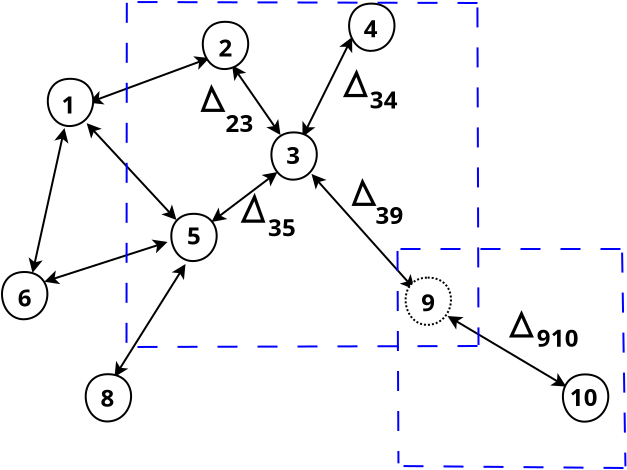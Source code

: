 <?xml version="1.0" encoding="UTF-8"?>
<dia:diagram xmlns:dia="http://www.lysator.liu.se/~alla/dia/">
  <dia:layer name="Background" visible="true">
    <dia:object type="Standard - Line" version="0" id="O0">
      <dia:attribute name="obj_pos">
        <dia:point val="5.55,11.25"/>
      </dia:attribute>
      <dia:attribute name="obj_bb">
        <dia:rectangle val="3.452,11.093;6.049,18.653"/>
      </dia:attribute>
      <dia:attribute name="conn_endpoints">
        <dia:point val="5.55,11.25"/>
        <dia:point val="3.951,18.496"/>
      </dia:attribute>
      <dia:attribute name="numcp">
        <dia:int val="1"/>
      </dia:attribute>
      <dia:attribute name="start_arrow">
        <dia:enum val="22"/>
      </dia:attribute>
      <dia:attribute name="start_arrow_length">
        <dia:real val="0.5"/>
      </dia:attribute>
      <dia:attribute name="start_arrow_width">
        <dia:real val="0.5"/>
      </dia:attribute>
      <dia:attribute name="end_arrow">
        <dia:enum val="22"/>
      </dia:attribute>
      <dia:attribute name="end_arrow_length">
        <dia:real val="0.5"/>
      </dia:attribute>
      <dia:attribute name="end_arrow_width">
        <dia:real val="0.5"/>
      </dia:attribute>
    </dia:object>
    <dia:object type="Standard - Line" version="0" id="O1">
      <dia:attribute name="obj_pos">
        <dia:point val="10.7,16.95"/>
      </dia:attribute>
      <dia:attribute name="obj_bb">
        <dia:rectangle val="4.337,16.459;10.901,19.427"/>
      </dia:attribute>
      <dia:attribute name="conn_endpoints">
        <dia:point val="10.7,16.95"/>
        <dia:point val="4.538,18.936"/>
      </dia:attribute>
      <dia:attribute name="numcp">
        <dia:int val="1"/>
      </dia:attribute>
      <dia:attribute name="start_arrow">
        <dia:enum val="22"/>
      </dia:attribute>
      <dia:attribute name="start_arrow_length">
        <dia:real val="0.5"/>
      </dia:attribute>
      <dia:attribute name="start_arrow_width">
        <dia:real val="0.5"/>
      </dia:attribute>
      <dia:attribute name="end_arrow">
        <dia:enum val="22"/>
      </dia:attribute>
      <dia:attribute name="end_arrow_length">
        <dia:real val="0.5"/>
      </dia:attribute>
      <dia:attribute name="end_arrow_width">
        <dia:real val="0.5"/>
      </dia:attribute>
    </dia:object>
    <dia:object type="Standard - Line" version="0" id="O2">
      <dia:attribute name="obj_pos">
        <dia:point val="16.2,13.45"/>
      </dia:attribute>
      <dia:attribute name="obj_bb">
        <dia:rectangle val="12.558,13.021;16.542,16.379"/>
      </dia:attribute>
      <dia:attribute name="conn_endpoints">
        <dia:point val="16.2,13.45"/>
        <dia:point val="12.9,15.95"/>
      </dia:attribute>
      <dia:attribute name="numcp">
        <dia:int val="1"/>
      </dia:attribute>
      <dia:attribute name="start_arrow">
        <dia:enum val="22"/>
      </dia:attribute>
      <dia:attribute name="start_arrow_length">
        <dia:real val="0.5"/>
      </dia:attribute>
      <dia:attribute name="start_arrow_width">
        <dia:real val="0.5"/>
      </dia:attribute>
      <dia:attribute name="end_arrow">
        <dia:enum val="22"/>
      </dia:attribute>
      <dia:attribute name="end_arrow_length">
        <dia:real val="0.5"/>
      </dia:attribute>
      <dia:attribute name="end_arrow_width">
        <dia:real val="0.5"/>
      </dia:attribute>
    </dia:object>
    <dia:object type="Standard - Line" version="0" id="O3">
      <dia:attribute name="obj_pos">
        <dia:point val="13.928,8.105"/>
      </dia:attribute>
      <dia:attribute name="obj_bb">
        <dia:rectangle val="13.489,7.779;16.789,11.926"/>
      </dia:attribute>
      <dia:attribute name="conn_endpoints">
        <dia:point val="13.928,8.105"/>
        <dia:point val="16.35,11.6"/>
      </dia:attribute>
      <dia:attribute name="numcp">
        <dia:int val="1"/>
      </dia:attribute>
      <dia:attribute name="start_arrow">
        <dia:enum val="22"/>
      </dia:attribute>
      <dia:attribute name="start_arrow_length">
        <dia:real val="0.5"/>
      </dia:attribute>
      <dia:attribute name="start_arrow_width">
        <dia:real val="0.5"/>
      </dia:attribute>
      <dia:attribute name="end_arrow">
        <dia:enum val="22"/>
      </dia:attribute>
      <dia:attribute name="end_arrow_length">
        <dia:real val="0.5"/>
      </dia:attribute>
      <dia:attribute name="end_arrow_width">
        <dia:real val="0.5"/>
      </dia:attribute>
    </dia:object>
    <dia:object type="Standard - Line" version="0" id="O4">
      <dia:attribute name="obj_pos">
        <dia:point val="30.639,24.181"/>
      </dia:attribute>
      <dia:attribute name="obj_bb">
        <dia:rectangle val="24.401,20.195;30.938,24.637"/>
      </dia:attribute>
      <dia:attribute name="conn_endpoints">
        <dia:point val="30.639,24.181"/>
        <dia:point val="24.7,20.65"/>
      </dia:attribute>
      <dia:attribute name="numcp">
        <dia:int val="1"/>
      </dia:attribute>
      <dia:attribute name="start_arrow">
        <dia:enum val="22"/>
      </dia:attribute>
      <dia:attribute name="start_arrow_length">
        <dia:real val="0.5"/>
      </dia:attribute>
      <dia:attribute name="start_arrow_width">
        <dia:real val="0.5"/>
      </dia:attribute>
      <dia:attribute name="end_arrow">
        <dia:enum val="22"/>
      </dia:attribute>
      <dia:attribute name="end_arrow_length">
        <dia:real val="0.5"/>
      </dia:attribute>
      <dia:attribute name="end_arrow_width">
        <dia:real val="0.5"/>
      </dia:attribute>
    </dia:object>
    <dia:object type="Standard - Line" version="0" id="O5">
      <dia:attribute name="obj_pos">
        <dia:point val="6.658,11.008"/>
      </dia:attribute>
      <dia:attribute name="obj_bb">
        <dia:rectangle val="6.258,10.632;11.55,16.227"/>
      </dia:attribute>
      <dia:attribute name="conn_endpoints">
        <dia:point val="6.658,11.008"/>
        <dia:point val="11.15,15.85"/>
      </dia:attribute>
      <dia:attribute name="numcp">
        <dia:int val="1"/>
      </dia:attribute>
      <dia:attribute name="start_arrow">
        <dia:enum val="22"/>
      </dia:attribute>
      <dia:attribute name="start_arrow_length">
        <dia:real val="0.5"/>
      </dia:attribute>
      <dia:attribute name="start_arrow_width">
        <dia:real val="0.5"/>
      </dia:attribute>
      <dia:attribute name="end_arrow">
        <dia:enum val="22"/>
      </dia:attribute>
      <dia:attribute name="end_arrow_length">
        <dia:real val="0.5"/>
      </dia:attribute>
      <dia:attribute name="end_arrow_width">
        <dia:real val="0.5"/>
      </dia:attribute>
    </dia:object>
    <dia:object type="Standard - Line" version="0" id="O6">
      <dia:attribute name="obj_pos">
        <dia:point val="12.789,7.753"/>
      </dia:attribute>
      <dia:attribute name="obj_bb">
        <dia:rectangle val="6.531,7.267;13.009,10.47"/>
      </dia:attribute>
      <dia:attribute name="conn_endpoints">
        <dia:point val="12.789,7.753"/>
        <dia:point val="6.751,9.984"/>
      </dia:attribute>
      <dia:attribute name="numcp">
        <dia:int val="1"/>
      </dia:attribute>
      <dia:attribute name="start_arrow">
        <dia:enum val="22"/>
      </dia:attribute>
      <dia:attribute name="start_arrow_length">
        <dia:real val="0.5"/>
      </dia:attribute>
      <dia:attribute name="start_arrow_width">
        <dia:real val="0.5"/>
      </dia:attribute>
      <dia:attribute name="end_arrow">
        <dia:enum val="22"/>
      </dia:attribute>
      <dia:attribute name="end_arrow_length">
        <dia:real val="0.5"/>
      </dia:attribute>
      <dia:attribute name="end_arrow_width">
        <dia:real val="0.5"/>
      </dia:attribute>
    </dia:object>
    <dia:object type="Standard - Line" version="0" id="O7">
      <dia:attribute name="obj_pos">
        <dia:point val="23.064,19.326"/>
      </dia:attribute>
      <dia:attribute name="obj_bb">
        <dia:rectangle val="17.494,13.18;23.47,19.697"/>
      </dia:attribute>
      <dia:attribute name="conn_endpoints">
        <dia:point val="23.064,19.326"/>
        <dia:point val="17.9,13.55"/>
      </dia:attribute>
      <dia:attribute name="numcp">
        <dia:int val="1"/>
      </dia:attribute>
      <dia:attribute name="start_arrow">
        <dia:enum val="22"/>
      </dia:attribute>
      <dia:attribute name="start_arrow_length">
        <dia:real val="0.5"/>
      </dia:attribute>
      <dia:attribute name="start_arrow_width">
        <dia:real val="0.5"/>
      </dia:attribute>
      <dia:attribute name="end_arrow">
        <dia:enum val="22"/>
      </dia:attribute>
      <dia:attribute name="end_arrow_length">
        <dia:real val="0.5"/>
      </dia:attribute>
      <dia:attribute name="end_arrow_width">
        <dia:real val="0.5"/>
      </dia:attribute>
    </dia:object>
    <dia:object type="Standard - Line" version="0" id="O8">
      <dia:attribute name="obj_pos">
        <dia:point val="19.932,6.704"/>
      </dia:attribute>
      <dia:attribute name="obj_bb">
        <dia:rectangle val="16.98,6.437;20.402,11.967"/>
      </dia:attribute>
      <dia:attribute name="conn_endpoints">
        <dia:point val="19.932,6.704"/>
        <dia:point val="17.45,11.7"/>
      </dia:attribute>
      <dia:attribute name="numcp">
        <dia:int val="1"/>
      </dia:attribute>
      <dia:attribute name="start_arrow">
        <dia:enum val="22"/>
      </dia:attribute>
      <dia:attribute name="start_arrow_length">
        <dia:real val="0.5"/>
      </dia:attribute>
      <dia:attribute name="start_arrow_width">
        <dia:real val="0.5"/>
      </dia:attribute>
      <dia:attribute name="end_arrow">
        <dia:enum val="22"/>
      </dia:attribute>
      <dia:attribute name="end_arrow_length">
        <dia:real val="0.5"/>
      </dia:attribute>
      <dia:attribute name="end_arrow_width">
        <dia:real val="0.5"/>
      </dia:attribute>
    </dia:object>
    <dia:object type="Standard - Line" version="0" id="O9">
      <dia:attribute name="obj_pos">
        <dia:point val="8.052,23.699"/>
      </dia:attribute>
      <dia:attribute name="obj_bb">
        <dia:rectangle val="7.602,17.742;12.05,24.007"/>
      </dia:attribute>
      <dia:attribute name="conn_endpoints">
        <dia:point val="8.052,23.699"/>
        <dia:point val="11.6,18.05"/>
      </dia:attribute>
      <dia:attribute name="numcp">
        <dia:int val="1"/>
      </dia:attribute>
      <dia:attribute name="start_arrow">
        <dia:enum val="22"/>
      </dia:attribute>
      <dia:attribute name="start_arrow_length">
        <dia:real val="0.5"/>
      </dia:attribute>
      <dia:attribute name="start_arrow_width">
        <dia:real val="0.5"/>
      </dia:attribute>
      <dia:attribute name="end_arrow">
        <dia:enum val="22"/>
      </dia:attribute>
      <dia:attribute name="end_arrow_length">
        <dia:real val="0.5"/>
      </dia:attribute>
      <dia:attribute name="end_arrow_width">
        <dia:real val="0.5"/>
      </dia:attribute>
    </dia:object>
    <dia:object type="Standard - Text" version="1" id="O10">
      <dia:attribute name="obj_pos">
        <dia:point val="10.9,5.15"/>
      </dia:attribute>
      <dia:attribute name="obj_bb">
        <dia:rectangle val="10.9,4.75;10.9,5.95"/>
      </dia:attribute>
      <dia:attribute name="text">
        <dia:composite type="text">
          <dia:attribute name="string">
            <dia:string>##</dia:string>
          </dia:attribute>
          <dia:attribute name="font">
            <dia:font family="sans" style="0" name="Helvetica"/>
          </dia:attribute>
          <dia:attribute name="height">
            <dia:real val="0.8"/>
          </dia:attribute>
          <dia:attribute name="pos">
            <dia:point val="10.9,5.15"/>
          </dia:attribute>
          <dia:attribute name="color">
            <dia:color val="#000000"/>
          </dia:attribute>
          <dia:attribute name="alignment">
            <dia:enum val="0"/>
          </dia:attribute>
        </dia:composite>
      </dia:attribute>
      <dia:attribute name="valign">
        <dia:enum val="3"/>
      </dia:attribute>
    </dia:object>
    <dia:object type="Standard - Text" version="1" id="O11">
      <dia:attribute name="obj_pos">
        <dia:point val="9.9,13"/>
      </dia:attribute>
      <dia:attribute name="obj_bb">
        <dia:rectangle val="9.9,12.6;9.9,13.8"/>
      </dia:attribute>
      <dia:attribute name="text">
        <dia:composite type="text">
          <dia:attribute name="string">
            <dia:string>##</dia:string>
          </dia:attribute>
          <dia:attribute name="font">
            <dia:font family="sans" style="0" name="Helvetica"/>
          </dia:attribute>
          <dia:attribute name="height">
            <dia:real val="0.8"/>
          </dia:attribute>
          <dia:attribute name="pos">
            <dia:point val="9.9,13"/>
          </dia:attribute>
          <dia:attribute name="color">
            <dia:color val="#000000"/>
          </dia:attribute>
          <dia:attribute name="alignment">
            <dia:enum val="0"/>
          </dia:attribute>
        </dia:composite>
      </dia:attribute>
      <dia:attribute name="valign">
        <dia:enum val="3"/>
      </dia:attribute>
    </dia:object>
    <dia:object type="Standard - Line" version="0" id="O12">
      <dia:attribute name="obj_pos">
        <dia:point val="22.2,17.4"/>
      </dia:attribute>
      <dia:attribute name="obj_bb">
        <dia:rectangle val="22.15,17.35;22.297,28.068"/>
      </dia:attribute>
      <dia:attribute name="conn_endpoints">
        <dia:point val="22.2,17.4"/>
        <dia:point val="22.247,28.017"/>
      </dia:attribute>
      <dia:attribute name="numcp">
        <dia:int val="1"/>
      </dia:attribute>
      <dia:attribute name="line_color">
        <dia:color val="#0000ff"/>
      </dia:attribute>
      <dia:attribute name="line_style">
        <dia:enum val="1"/>
      </dia:attribute>
    </dia:object>
    <dia:object type="Standard - Line" version="0" id="O13">
      <dia:attribute name="obj_pos">
        <dia:point val="33.35,17.3"/>
      </dia:attribute>
      <dia:attribute name="obj_bb">
        <dia:rectangle val="22.2,17.25;33.4,17.35"/>
      </dia:attribute>
      <dia:attribute name="conn_endpoints">
        <dia:point val="33.35,17.3"/>
        <dia:point val="22.25,17.3"/>
      </dia:attribute>
      <dia:attribute name="numcp">
        <dia:int val="1"/>
      </dia:attribute>
      <dia:attribute name="line_color">
        <dia:color val="#0000ff"/>
      </dia:attribute>
      <dia:attribute name="line_style">
        <dia:enum val="1"/>
      </dia:attribute>
    </dia:object>
    <dia:object type="Standard - Line" version="0" id="O14">
      <dia:attribute name="obj_pos">
        <dia:point val="33.431,17.481"/>
      </dia:attribute>
      <dia:attribute name="obj_bb">
        <dia:rectangle val="33.38,17.43;33.648,28.218"/>
      </dia:attribute>
      <dia:attribute name="conn_endpoints">
        <dia:point val="33.431,17.481"/>
        <dia:point val="33.597,28.167"/>
      </dia:attribute>
      <dia:attribute name="numcp">
        <dia:int val="1"/>
      </dia:attribute>
      <dia:attribute name="line_color">
        <dia:color val="#0000ff"/>
      </dia:attribute>
      <dia:attribute name="line_style">
        <dia:enum val="1"/>
      </dia:attribute>
    </dia:object>
    <dia:object type="Standard - Line" version="0" id="O15">
      <dia:attribute name="obj_pos">
        <dia:point val="33.5,28.25"/>
      </dia:attribute>
      <dia:attribute name="obj_bb">
        <dia:rectangle val="22.15,28.1;33.55,28.3"/>
      </dia:attribute>
      <dia:attribute name="conn_endpoints">
        <dia:point val="33.5,28.25"/>
        <dia:point val="22.2,28.15"/>
      </dia:attribute>
      <dia:attribute name="numcp">
        <dia:int val="1"/>
      </dia:attribute>
      <dia:attribute name="line_color">
        <dia:color val="#0000ff"/>
      </dia:attribute>
      <dia:attribute name="line_style">
        <dia:enum val="1"/>
      </dia:attribute>
    </dia:object>
    <dia:object type="Standard - Line" version="0" id="O16">
      <dia:attribute name="obj_pos">
        <dia:point val="26.2,5"/>
      </dia:attribute>
      <dia:attribute name="obj_bb">
        <dia:rectangle val="8.7,4.9;26.25,5.05"/>
      </dia:attribute>
      <dia:attribute name="conn_endpoints">
        <dia:point val="26.2,5"/>
        <dia:point val="8.75,4.95"/>
      </dia:attribute>
      <dia:attribute name="numcp">
        <dia:int val="1"/>
      </dia:attribute>
      <dia:attribute name="line_color">
        <dia:color val="#0000ff"/>
      </dia:attribute>
      <dia:attribute name="line_style">
        <dia:enum val="1"/>
      </dia:attribute>
    </dia:object>
    <dia:object type="Standard - Line" version="0" id="O17">
      <dia:attribute name="obj_pos">
        <dia:point val="26.196,5.221"/>
      </dia:attribute>
      <dia:attribute name="obj_bb">
        <dia:rectangle val="26.145,5.17;26.3,22.15"/>
      </dia:attribute>
      <dia:attribute name="conn_endpoints">
        <dia:point val="26.196,5.221"/>
        <dia:point val="26.25,22.1"/>
      </dia:attribute>
      <dia:attribute name="numcp">
        <dia:int val="1"/>
      </dia:attribute>
      <dia:attribute name="line_color">
        <dia:color val="#0000ff"/>
      </dia:attribute>
      <dia:attribute name="line_style">
        <dia:enum val="1"/>
      </dia:attribute>
    </dia:object>
    <dia:object type="Standard - Line" version="0" id="O18">
      <dia:attribute name="obj_pos">
        <dia:point val="8.666,4.991"/>
      </dia:attribute>
      <dia:attribute name="obj_bb">
        <dia:rectangle val="8.6,4.941;8.716,22.3"/>
      </dia:attribute>
      <dia:attribute name="conn_endpoints">
        <dia:point val="8.666,4.991"/>
        <dia:point val="8.65,22.25"/>
      </dia:attribute>
      <dia:attribute name="numcp">
        <dia:int val="1"/>
      </dia:attribute>
      <dia:attribute name="line_color">
        <dia:color val="#0000ff"/>
      </dia:attribute>
      <dia:attribute name="line_style">
        <dia:enum val="1"/>
      </dia:attribute>
    </dia:object>
    <dia:object type="Standard - Line" version="0" id="O19">
      <dia:attribute name="obj_pos">
        <dia:point val="26.2,22.15"/>
      </dia:attribute>
      <dia:attribute name="obj_bb">
        <dia:rectangle val="8.8,22.1;26.25,22.25"/>
      </dia:attribute>
      <dia:attribute name="conn_endpoints">
        <dia:point val="26.2,22.15"/>
        <dia:point val="8.85,22.2"/>
      </dia:attribute>
      <dia:attribute name="numcp">
        <dia:int val="1"/>
      </dia:attribute>
      <dia:attribute name="line_color">
        <dia:color val="#0000ff"/>
      </dia:attribute>
      <dia:attribute name="line_style">
        <dia:enum val="1"/>
      </dia:attribute>
    </dia:object>
    <dia:object type="Standard - Polygon" version="0" id="O20">
      <dia:attribute name="obj_pos">
        <dia:point val="12.466,10.366"/>
      </dia:attribute>
      <dia:attribute name="obj_bb">
        <dia:rectangle val="12.349,9.054;13.597,10.446"/>
      </dia:attribute>
      <dia:attribute name="poly_points">
        <dia:point val="12.466,10.366"/>
        <dia:point val="13.466,10.366"/>
        <dia:point val="12.9,9.25"/>
      </dia:attribute>
      <dia:attribute name="line_width">
        <dia:real val="0.16"/>
      </dia:attribute>
      <dia:attribute name="show_background">
        <dia:boolean val="true"/>
      </dia:attribute>
    </dia:object>
    <dia:object type="Standard - Text" version="1" id="O21">
      <dia:attribute name="obj_pos">
        <dia:point val="13.6,11.45"/>
      </dia:attribute>
      <dia:attribute name="obj_bb">
        <dia:rectangle val="13.6,10.182;15.155,11.98"/>
      </dia:attribute>
      <dia:attribute name="text">
        <dia:composite type="text">
          <dia:attribute name="string">
            <dia:string>#23#</dia:string>
          </dia:attribute>
          <dia:attribute name="font">
            <dia:font family="sans" style="80" name="Helvetica-Bold"/>
          </dia:attribute>
          <dia:attribute name="height">
            <dia:real val="1.5"/>
          </dia:attribute>
          <dia:attribute name="pos">
            <dia:point val="13.6,11.45"/>
          </dia:attribute>
          <dia:attribute name="color">
            <dia:color val="#000000"/>
          </dia:attribute>
          <dia:attribute name="alignment">
            <dia:enum val="0"/>
          </dia:attribute>
        </dia:composite>
      </dia:attribute>
      <dia:attribute name="valign">
        <dia:enum val="3"/>
      </dia:attribute>
    </dia:object>
    <dia:object type="Standard - Text" version="1" id="O22">
      <dia:attribute name="obj_pos">
        <dia:point val="20.815,10.268"/>
      </dia:attribute>
      <dia:attribute name="obj_bb">
        <dia:rectangle val="20.815,9;22.37,10.797"/>
      </dia:attribute>
      <dia:attribute name="text">
        <dia:composite type="text">
          <dia:attribute name="string">
            <dia:string>#34#</dia:string>
          </dia:attribute>
          <dia:attribute name="font">
            <dia:font family="sans" style="80" name="Helvetica-Bold"/>
          </dia:attribute>
          <dia:attribute name="height">
            <dia:real val="1.5"/>
          </dia:attribute>
          <dia:attribute name="pos">
            <dia:point val="20.815,10.268"/>
          </dia:attribute>
          <dia:attribute name="color">
            <dia:color val="#000000"/>
          </dia:attribute>
          <dia:attribute name="alignment">
            <dia:enum val="0"/>
          </dia:attribute>
        </dia:composite>
      </dia:attribute>
      <dia:attribute name="valign">
        <dia:enum val="3"/>
      </dia:attribute>
    </dia:object>
    <dia:object type="Standard - Text" version="1" id="O23">
      <dia:attribute name="obj_pos">
        <dia:point val="15.73,16.657"/>
      </dia:attribute>
      <dia:attribute name="obj_bb">
        <dia:rectangle val="15.73,15.39;17.285,17.188"/>
      </dia:attribute>
      <dia:attribute name="text">
        <dia:composite type="text">
          <dia:attribute name="string">
            <dia:string>#35#</dia:string>
          </dia:attribute>
          <dia:attribute name="font">
            <dia:font family="sans" style="80" name="Helvetica-Bold"/>
          </dia:attribute>
          <dia:attribute name="height">
            <dia:real val="1.5"/>
          </dia:attribute>
          <dia:attribute name="pos">
            <dia:point val="15.73,16.657"/>
          </dia:attribute>
          <dia:attribute name="color">
            <dia:color val="#000000"/>
          </dia:attribute>
          <dia:attribute name="alignment">
            <dia:enum val="0"/>
          </dia:attribute>
        </dia:composite>
      </dia:attribute>
      <dia:attribute name="valign">
        <dia:enum val="3"/>
      </dia:attribute>
    </dia:object>
    <dia:object type="Standard - Text" version="1" id="O24">
      <dia:attribute name="obj_pos">
        <dia:point val="21.095,16.047"/>
      </dia:attribute>
      <dia:attribute name="obj_bb">
        <dia:rectangle val="21.095,14.78;22.65,16.578"/>
      </dia:attribute>
      <dia:attribute name="text">
        <dia:composite type="text">
          <dia:attribute name="string">
            <dia:string>#39#</dia:string>
          </dia:attribute>
          <dia:attribute name="font">
            <dia:font family="sans" style="80" name="Helvetica-Bold"/>
          </dia:attribute>
          <dia:attribute name="height">
            <dia:real val="1.5"/>
          </dia:attribute>
          <dia:attribute name="pos">
            <dia:point val="21.095,16.047"/>
          </dia:attribute>
          <dia:attribute name="color">
            <dia:color val="#000000"/>
          </dia:attribute>
          <dia:attribute name="alignment">
            <dia:enum val="0"/>
          </dia:attribute>
        </dia:composite>
      </dia:attribute>
      <dia:attribute name="valign">
        <dia:enum val="3"/>
      </dia:attribute>
    </dia:object>
    <dia:object type="Standard - Text" version="1" id="O25">
      <dia:attribute name="obj_pos">
        <dia:point val="29.16,22.188"/>
      </dia:attribute>
      <dia:attribute name="obj_bb">
        <dia:rectangle val="29.16,20.92;31.492,22.718"/>
      </dia:attribute>
      <dia:attribute name="text">
        <dia:composite type="text">
          <dia:attribute name="string">
            <dia:string>#910#</dia:string>
          </dia:attribute>
          <dia:attribute name="font">
            <dia:font family="sans" style="80" name="Helvetica-Bold"/>
          </dia:attribute>
          <dia:attribute name="height">
            <dia:real val="1.5"/>
          </dia:attribute>
          <dia:attribute name="pos">
            <dia:point val="29.16,22.188"/>
          </dia:attribute>
          <dia:attribute name="color">
            <dia:color val="#000000"/>
          </dia:attribute>
          <dia:attribute name="alignment">
            <dia:enum val="0"/>
          </dia:attribute>
        </dia:composite>
      </dia:attribute>
      <dia:attribute name="valign">
        <dia:enum val="3"/>
      </dia:attribute>
    </dia:object>
    <dia:object type="Standard - Polygon" version="0" id="O26">
      <dia:attribute name="obj_pos">
        <dia:point val="19.603,9.628"/>
      </dia:attribute>
      <dia:attribute name="obj_bb">
        <dia:rectangle val="19.475,8.302;20.721,9.708"/>
      </dia:attribute>
      <dia:attribute name="poly_points">
        <dia:point val="19.603,9.628"/>
        <dia:point val="20.603,9.628"/>
        <dia:point val="20.15,8.5"/>
      </dia:attribute>
      <dia:attribute name="line_width">
        <dia:real val="0.16"/>
      </dia:attribute>
      <dia:attribute name="show_background">
        <dia:boolean val="true"/>
      </dia:attribute>
    </dia:object>
    <dia:object type="Standard - Polygon" version="0" id="O27">
      <dia:attribute name="obj_pos">
        <dia:point val="20.018,15.068"/>
      </dia:attribute>
      <dia:attribute name="obj_bb">
        <dia:rectangle val="19.901,13.754;21.148,15.148"/>
      </dia:attribute>
      <dia:attribute name="poly_points">
        <dia:point val="20.018,15.068"/>
        <dia:point val="21.018,15.068"/>
        <dia:point val="20.45,13.95"/>
      </dia:attribute>
      <dia:attribute name="line_width">
        <dia:real val="0.16"/>
      </dia:attribute>
      <dia:attribute name="show_background">
        <dia:boolean val="true"/>
      </dia:attribute>
    </dia:object>
    <dia:object type="Standard - Polygon" version="0" id="O28">
      <dia:attribute name="obj_pos">
        <dia:point val="14.483,15.908"/>
      </dia:attribute>
      <dia:attribute name="obj_bb">
        <dia:rectangle val="14.357,14.491;15.597,15.988"/>
      </dia:attribute>
      <dia:attribute name="poly_points">
        <dia:point val="14.483,15.908"/>
        <dia:point val="15.483,15.908"/>
        <dia:point val="15.05,14.7"/>
      </dia:attribute>
      <dia:attribute name="line_width">
        <dia:real val="0.16"/>
      </dia:attribute>
      <dia:attribute name="show_background">
        <dia:boolean val="true"/>
      </dia:attribute>
    </dia:object>
    <dia:object type="Standard - Polygon" version="0" id="O29">
      <dia:attribute name="obj_pos">
        <dia:point val="27.898,21.648"/>
      </dia:attribute>
      <dia:attribute name="obj_bb">
        <dia:rectangle val="27.773,20.357;29.022,21.728"/>
      </dia:attribute>
      <dia:attribute name="poly_points">
        <dia:point val="27.898,21.648"/>
        <dia:point val="28.898,21.648"/>
        <dia:point val="28.4,20.55"/>
      </dia:attribute>
      <dia:attribute name="line_width">
        <dia:real val="0.16"/>
      </dia:attribute>
      <dia:attribute name="show_background">
        <dia:boolean val="true"/>
      </dia:attribute>
    </dia:object>
    <dia:object type="Standard - Beziergon" version="0" id="O30">
      <dia:attribute name="obj_pos">
        <dia:point val="5.819,8.79"/>
      </dia:attribute>
      <dia:attribute name="obj_bb">
        <dia:rectangle val="4.665,8.74;7.035,11.204"/>
      </dia:attribute>
      <dia:attribute name="bez_points">
        <dia:point val="5.819,8.79"/>
        <dia:point val="7.454,8.78"/>
        <dia:point val="7.269,11.04"/>
        <dia:point val="5.884,11.15"/>
        <dia:point val="4.5,11.26"/>
        <dia:point val="4.184,8.8"/>
      </dia:attribute>
      <dia:attribute name="corner_types">
        <dia:enum val="39074512"/>
        <dia:enum val="0"/>
        <dia:enum val="0"/>
      </dia:attribute>
      <dia:attribute name="show_background">
        <dia:boolean val="true"/>
      </dia:attribute>
    </dia:object>
    <dia:object type="Standard - Text" version="1" id="O31">
      <dia:attribute name="obj_pos">
        <dia:point val="5.402,10.52"/>
      </dia:attribute>
      <dia:attribute name="obj_bb">
        <dia:rectangle val="5.402,9.252;6.179,11.05"/>
      </dia:attribute>
      <dia:attribute name="text">
        <dia:composite type="text">
          <dia:attribute name="string">
            <dia:string>#1#</dia:string>
          </dia:attribute>
          <dia:attribute name="font">
            <dia:font family="sans" style="80" name="Helvetica-Bold"/>
          </dia:attribute>
          <dia:attribute name="height">
            <dia:real val="1.5"/>
          </dia:attribute>
          <dia:attribute name="pos">
            <dia:point val="5.402,10.52"/>
          </dia:attribute>
          <dia:attribute name="color">
            <dia:color val="#000000"/>
          </dia:attribute>
          <dia:attribute name="alignment">
            <dia:enum val="0"/>
          </dia:attribute>
        </dia:composite>
      </dia:attribute>
      <dia:attribute name="valign">
        <dia:enum val="3"/>
      </dia:attribute>
    </dia:object>
    <dia:object type="Standard - Beziergon" version="0" id="O32">
      <dia:attribute name="obj_pos">
        <dia:point val="13.569,5.94"/>
      </dia:attribute>
      <dia:attribute name="obj_bb">
        <dia:rectangle val="12.415,5.89;14.785,8.354"/>
      </dia:attribute>
      <dia:attribute name="bez_points">
        <dia:point val="13.569,5.94"/>
        <dia:point val="15.204,5.93"/>
        <dia:point val="15.019,8.19"/>
        <dia:point val="13.634,8.3"/>
        <dia:point val="12.249,8.41"/>
        <dia:point val="11.934,5.95"/>
      </dia:attribute>
      <dia:attribute name="corner_types">
        <dia:enum val="39074512"/>
        <dia:enum val="0"/>
        <dia:enum val="0"/>
      </dia:attribute>
      <dia:attribute name="show_background">
        <dia:boolean val="true"/>
      </dia:attribute>
    </dia:object>
    <dia:object type="Standard - Text" version="1" id="O33">
      <dia:attribute name="obj_pos">
        <dia:point val="13.252,7.67"/>
      </dia:attribute>
      <dia:attribute name="obj_bb">
        <dia:rectangle val="13.252,6.403;14.029,8.2"/>
      </dia:attribute>
      <dia:attribute name="text">
        <dia:composite type="text">
          <dia:attribute name="string">
            <dia:string>#2#</dia:string>
          </dia:attribute>
          <dia:attribute name="font">
            <dia:font family="sans" style="80" name="Helvetica-Bold"/>
          </dia:attribute>
          <dia:attribute name="height">
            <dia:real val="1.5"/>
          </dia:attribute>
          <dia:attribute name="pos">
            <dia:point val="13.252,7.67"/>
          </dia:attribute>
          <dia:attribute name="color">
            <dia:color val="#000000"/>
          </dia:attribute>
          <dia:attribute name="alignment">
            <dia:enum val="0"/>
          </dia:attribute>
        </dia:composite>
      </dia:attribute>
      <dia:attribute name="valign">
        <dia:enum val="3"/>
      </dia:attribute>
    </dia:object>
    <dia:object type="Standard - Beziergon" version="0" id="O34">
      <dia:attribute name="obj_pos">
        <dia:point val="20.884,5.03"/>
      </dia:attribute>
      <dia:attribute name="obj_bb">
        <dia:rectangle val="19.73,4.98;22.1,7.444"/>
      </dia:attribute>
      <dia:attribute name="bez_points">
        <dia:point val="20.884,5.03"/>
        <dia:point val="22.519,5.02"/>
        <dia:point val="22.334,7.28"/>
        <dia:point val="20.949,7.39"/>
        <dia:point val="19.564,7.5"/>
        <dia:point val="19.249,5.04"/>
      </dia:attribute>
      <dia:attribute name="corner_types">
        <dia:enum val="39074512"/>
        <dia:enum val="0"/>
        <dia:enum val="0"/>
      </dia:attribute>
      <dia:attribute name="show_background">
        <dia:boolean val="true"/>
      </dia:attribute>
    </dia:object>
    <dia:object type="Standard - Text" version="1" id="O35">
      <dia:attribute name="obj_pos">
        <dia:point val="20.517,6.71"/>
      </dia:attribute>
      <dia:attribute name="obj_bb">
        <dia:rectangle val="20.517,5.443;21.294,7.24"/>
      </dia:attribute>
      <dia:attribute name="text">
        <dia:composite type="text">
          <dia:attribute name="string">
            <dia:string>#4#</dia:string>
          </dia:attribute>
          <dia:attribute name="font">
            <dia:font family="sans" style="80" name="Helvetica-Bold"/>
          </dia:attribute>
          <dia:attribute name="height">
            <dia:real val="1.5"/>
          </dia:attribute>
          <dia:attribute name="pos">
            <dia:point val="20.517,6.71"/>
          </dia:attribute>
          <dia:attribute name="color">
            <dia:color val="#000000"/>
          </dia:attribute>
          <dia:attribute name="alignment">
            <dia:enum val="0"/>
          </dia:attribute>
        </dia:composite>
      </dia:attribute>
      <dia:attribute name="valign">
        <dia:enum val="3"/>
      </dia:attribute>
    </dia:object>
    <dia:object type="Standard - Beziergon" version="0" id="O36">
      <dia:attribute name="obj_pos">
        <dia:point val="16.999,11.47"/>
      </dia:attribute>
      <dia:attribute name="obj_bb">
        <dia:rectangle val="15.845,11.42;18.215,13.884"/>
      </dia:attribute>
      <dia:attribute name="bez_points">
        <dia:point val="16.999,11.47"/>
        <dia:point val="18.634,11.46"/>
        <dia:point val="18.449,13.72"/>
        <dia:point val="17.064,13.83"/>
        <dia:point val="15.68,13.94"/>
        <dia:point val="15.364,11.48"/>
      </dia:attribute>
      <dia:attribute name="corner_types">
        <dia:enum val="39074512"/>
        <dia:enum val="0"/>
        <dia:enum val="0"/>
      </dia:attribute>
      <dia:attribute name="show_background">
        <dia:boolean val="true"/>
      </dia:attribute>
    </dia:object>
    <dia:object type="Standard - Text" version="1" id="O37">
      <dia:attribute name="obj_pos">
        <dia:point val="16.632,13.05"/>
      </dia:attribute>
      <dia:attribute name="obj_bb">
        <dia:rectangle val="16.632,11.783;17.409,13.58"/>
      </dia:attribute>
      <dia:attribute name="text">
        <dia:composite type="text">
          <dia:attribute name="string">
            <dia:string>#3#</dia:string>
          </dia:attribute>
          <dia:attribute name="font">
            <dia:font family="sans" style="80" name="Helvetica-Bold"/>
          </dia:attribute>
          <dia:attribute name="height">
            <dia:real val="1.5"/>
          </dia:attribute>
          <dia:attribute name="pos">
            <dia:point val="16.632,13.05"/>
          </dia:attribute>
          <dia:attribute name="color">
            <dia:color val="#000000"/>
          </dia:attribute>
          <dia:attribute name="alignment">
            <dia:enum val="0"/>
          </dia:attribute>
        </dia:composite>
      </dia:attribute>
      <dia:attribute name="valign">
        <dia:enum val="3"/>
      </dia:attribute>
    </dia:object>
    <dia:object type="Standard - Beziergon" version="0" id="O38">
      <dia:attribute name="obj_pos">
        <dia:point val="7.714,23.56"/>
      </dia:attribute>
      <dia:attribute name="obj_bb">
        <dia:rectangle val="6.56,23.51;8.93,26.917"/>
      </dia:attribute>
      <dia:attribute name="bez_points">
        <dia:point val="7.714,23.56"/>
        <dia:point val="9.349,23.55"/>
        <dia:point val="9.164,25.81"/>
        <dia:point val="7.779,25.92"/>
        <dia:point val="6.395,26.03"/>
        <dia:point val="6.079,23.57"/>
      </dia:attribute>
      <dia:attribute name="corner_types">
        <dia:enum val="39074512"/>
        <dia:enum val="0"/>
        <dia:enum val="0"/>
      </dia:attribute>
      <dia:attribute name="show_background">
        <dia:boolean val="true"/>
      </dia:attribute>
    </dia:object>
    <dia:object type="Standard - Text" version="1" id="O39">
      <dia:attribute name="obj_pos">
        <dia:point val="7.347,25.19"/>
      </dia:attribute>
      <dia:attribute name="obj_bb">
        <dia:rectangle val="7.347,23.922;8.124,25.72"/>
      </dia:attribute>
      <dia:attribute name="text">
        <dia:composite type="text">
          <dia:attribute name="string">
            <dia:string>#8#</dia:string>
          </dia:attribute>
          <dia:attribute name="font">
            <dia:font family="sans" style="80" name="Helvetica-Bold"/>
          </dia:attribute>
          <dia:attribute name="height">
            <dia:real val="1.5"/>
          </dia:attribute>
          <dia:attribute name="pos">
            <dia:point val="7.347,25.19"/>
          </dia:attribute>
          <dia:attribute name="color">
            <dia:color val="#000000"/>
          </dia:attribute>
          <dia:attribute name="alignment">
            <dia:enum val="0"/>
          </dia:attribute>
        </dia:composite>
      </dia:attribute>
      <dia:attribute name="valign">
        <dia:enum val="3"/>
      </dia:attribute>
    </dia:object>
    <dia:object type="Standard - Beziergon" version="0" id="O40">
      <dia:attribute name="obj_pos">
        <dia:point val="3.529,18.45"/>
      </dia:attribute>
      <dia:attribute name="obj_bb">
        <dia:rectangle val="2.375,18.4;4.745,21.807"/>
      </dia:attribute>
      <dia:attribute name="bez_points">
        <dia:point val="3.529,18.45"/>
        <dia:point val="5.164,18.44"/>
        <dia:point val="4.979,20.7"/>
        <dia:point val="3.594,20.81"/>
        <dia:point val="2.21,20.92"/>
        <dia:point val="1.894,18.46"/>
      </dia:attribute>
      <dia:attribute name="corner_types">
        <dia:enum val="39074512"/>
        <dia:enum val="0"/>
        <dia:enum val="0"/>
      </dia:attribute>
      <dia:attribute name="show_background">
        <dia:boolean val="true"/>
      </dia:attribute>
    </dia:object>
    <dia:object type="Standard - Text" version="1" id="O41">
      <dia:attribute name="obj_pos">
        <dia:point val="3.212,20.18"/>
      </dia:attribute>
      <dia:attribute name="obj_bb">
        <dia:rectangle val="3.212,18.913;3.989,20.71"/>
      </dia:attribute>
      <dia:attribute name="text">
        <dia:composite type="text">
          <dia:attribute name="string">
            <dia:string>#6#</dia:string>
          </dia:attribute>
          <dia:attribute name="font">
            <dia:font family="sans" style="80" name="Helvetica-Bold"/>
          </dia:attribute>
          <dia:attribute name="height">
            <dia:real val="1.5"/>
          </dia:attribute>
          <dia:attribute name="pos">
            <dia:point val="3.212,20.18"/>
          </dia:attribute>
          <dia:attribute name="color">
            <dia:color val="#000000"/>
          </dia:attribute>
          <dia:attribute name="alignment">
            <dia:enum val="0"/>
          </dia:attribute>
        </dia:composite>
      </dia:attribute>
      <dia:attribute name="valign">
        <dia:enum val="3"/>
      </dia:attribute>
    </dia:object>
    <dia:object type="Standard - Beziergon" version="0" id="O42">
      <dia:attribute name="obj_pos">
        <dia:point val="11.994,15.54"/>
      </dia:attribute>
      <dia:attribute name="obj_bb">
        <dia:rectangle val="10.84,15.49;13.21,17.954"/>
      </dia:attribute>
      <dia:attribute name="bez_points">
        <dia:point val="11.994,15.54"/>
        <dia:point val="13.629,15.53"/>
        <dia:point val="13.444,17.79"/>
        <dia:point val="12.059,17.9"/>
        <dia:point val="10.675,18.01"/>
        <dia:point val="10.359,15.55"/>
      </dia:attribute>
      <dia:attribute name="corner_types">
        <dia:enum val="39074512"/>
        <dia:enum val="0"/>
        <dia:enum val="0"/>
      </dia:attribute>
      <dia:attribute name="show_background">
        <dia:boolean val="true"/>
      </dia:attribute>
    </dia:object>
    <dia:object type="Standard - Text" version="1" id="O43">
      <dia:attribute name="obj_pos">
        <dia:point val="11.677,17.07"/>
      </dia:attribute>
      <dia:attribute name="obj_bb">
        <dia:rectangle val="11.677,15.803;12.454,17.6"/>
      </dia:attribute>
      <dia:attribute name="text">
        <dia:composite type="text">
          <dia:attribute name="string">
            <dia:string>#5#</dia:string>
          </dia:attribute>
          <dia:attribute name="font">
            <dia:font family="sans" style="80" name="Helvetica-Bold"/>
          </dia:attribute>
          <dia:attribute name="height">
            <dia:real val="1.5"/>
          </dia:attribute>
          <dia:attribute name="pos">
            <dia:point val="11.677,17.07"/>
          </dia:attribute>
          <dia:attribute name="color">
            <dia:color val="#000000"/>
          </dia:attribute>
          <dia:attribute name="alignment">
            <dia:enum val="0"/>
          </dia:attribute>
        </dia:composite>
      </dia:attribute>
      <dia:attribute name="valign">
        <dia:enum val="3"/>
      </dia:attribute>
    </dia:object>
    <dia:object type="Standard - Beziergon" version="0" id="O44">
      <dia:attribute name="obj_pos">
        <dia:point val="23.709,18.73"/>
      </dia:attribute>
      <dia:attribute name="obj_bb">
        <dia:rectangle val="22.555,18.68;24.925,21.144"/>
      </dia:attribute>
      <dia:attribute name="bez_points">
        <dia:point val="23.709,18.73"/>
        <dia:point val="25.344,18.72"/>
        <dia:point val="25.159,20.98"/>
        <dia:point val="23.774,21.09"/>
        <dia:point val="22.39,21.2"/>
        <dia:point val="22.074,18.74"/>
      </dia:attribute>
      <dia:attribute name="corner_types">
        <dia:enum val="39074512"/>
        <dia:enum val="0"/>
        <dia:enum val="0"/>
      </dia:attribute>
      <dia:attribute name="show_background">
        <dia:boolean val="true"/>
      </dia:attribute>
      <dia:attribute name="line_style">
        <dia:enum val="4"/>
      </dia:attribute>
    </dia:object>
    <dia:object type="Standard - Text" version="1" id="O45">
      <dia:attribute name="obj_pos">
        <dia:point val="23.392,20.41"/>
      </dia:attribute>
      <dia:attribute name="obj_bb">
        <dia:rectangle val="23.392,19.142;24.169,20.94"/>
      </dia:attribute>
      <dia:attribute name="text">
        <dia:composite type="text">
          <dia:attribute name="string">
            <dia:string>#9#</dia:string>
          </dia:attribute>
          <dia:attribute name="font">
            <dia:font family="sans" style="80" name="Helvetica-Bold"/>
          </dia:attribute>
          <dia:attribute name="height">
            <dia:real val="1.5"/>
          </dia:attribute>
          <dia:attribute name="pos">
            <dia:point val="23.392,20.41"/>
          </dia:attribute>
          <dia:attribute name="color">
            <dia:color val="#000000"/>
          </dia:attribute>
          <dia:attribute name="alignment">
            <dia:enum val="0"/>
          </dia:attribute>
        </dia:composite>
      </dia:attribute>
      <dia:attribute name="valign">
        <dia:enum val="3"/>
      </dia:attribute>
    </dia:object>
    <dia:object type="Standard - Beziergon" version="0" id="O46">
      <dia:attribute name="obj_pos">
        <dia:point val="31.574,23.57"/>
      </dia:attribute>
      <dia:attribute name="obj_bb">
        <dia:rectangle val="30.42,23.52;32.79,25.984"/>
      </dia:attribute>
      <dia:attribute name="bez_points">
        <dia:point val="31.574,23.57"/>
        <dia:point val="33.209,23.56"/>
        <dia:point val="33.024,25.82"/>
        <dia:point val="31.639,25.93"/>
        <dia:point val="30.255,26.04"/>
        <dia:point val="29.939,23.58"/>
      </dia:attribute>
      <dia:attribute name="corner_types">
        <dia:enum val="39074512"/>
        <dia:enum val="0"/>
        <dia:enum val="0"/>
      </dia:attribute>
      <dia:attribute name="show_background">
        <dia:boolean val="true"/>
      </dia:attribute>
    </dia:object>
    <dia:object type="Standard - Text" version="1" id="O47">
      <dia:attribute name="obj_pos">
        <dia:point val="30.807,25.15"/>
      </dia:attribute>
      <dia:attribute name="obj_bb">
        <dia:rectangle val="30.807,23.883;32.362,25.68"/>
      </dia:attribute>
      <dia:attribute name="text">
        <dia:composite type="text">
          <dia:attribute name="string">
            <dia:string>#10#</dia:string>
          </dia:attribute>
          <dia:attribute name="font">
            <dia:font family="sans" style="80" name="Helvetica-Bold"/>
          </dia:attribute>
          <dia:attribute name="height">
            <dia:real val="1.5"/>
          </dia:attribute>
          <dia:attribute name="pos">
            <dia:point val="30.807,25.15"/>
          </dia:attribute>
          <dia:attribute name="color">
            <dia:color val="#000000"/>
          </dia:attribute>
          <dia:attribute name="alignment">
            <dia:enum val="0"/>
          </dia:attribute>
        </dia:composite>
      </dia:attribute>
      <dia:attribute name="valign">
        <dia:enum val="3"/>
      </dia:attribute>
    </dia:object>
  </dia:layer>
</dia:diagram>

